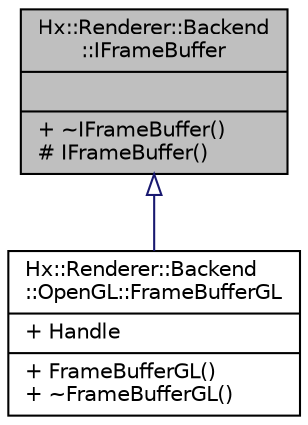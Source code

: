 digraph "Hx::Renderer::Backend::IFrameBuffer"
{
  edge [fontname="Helvetica",fontsize="10",labelfontname="Helvetica",labelfontsize="10"];
  node [fontname="Helvetica",fontsize="10",shape=record];
  Node0 [label="{Hx::Renderer::Backend\l::IFrameBuffer\n||+ ~IFrameBuffer()\l# IFrameBuffer()\l}",height=0.2,width=0.4,color="black", fillcolor="grey75", style="filled", fontcolor="black"];
  Node0 -> Node1 [dir="back",color="midnightblue",fontsize="10",style="solid",arrowtail="onormal",fontname="Helvetica"];
  Node1 [label="{Hx::Renderer::Backend\l::OpenGL::FrameBufferGL\n|+ Handle\l|+ FrameBufferGL()\l+ ~FrameBufferGL()\l}",height=0.2,width=0.4,color="black", fillcolor="white", style="filled",URL="$structHx_1_1Renderer_1_1Backend_1_1OpenGL_1_1FrameBufferGL.html"];
}
